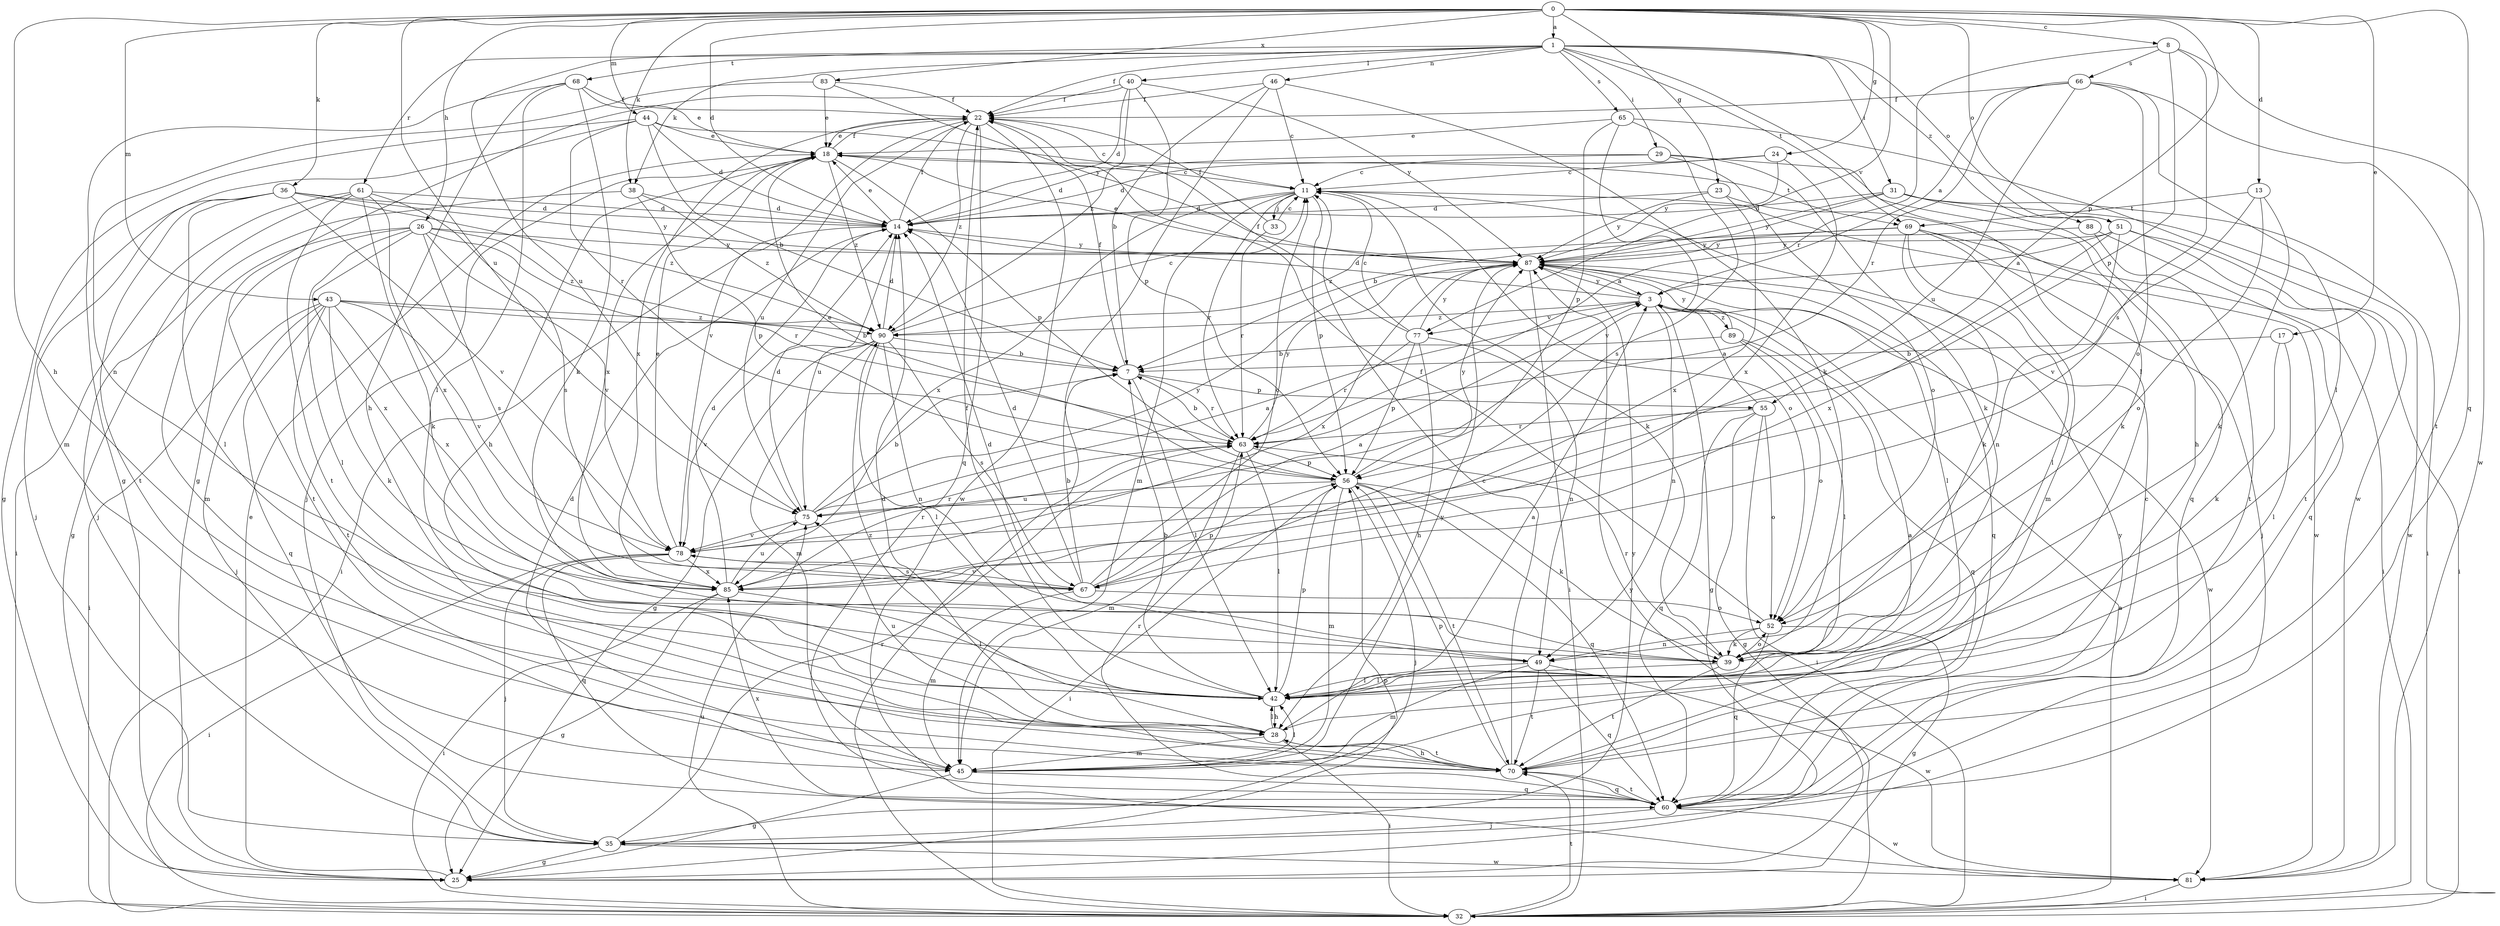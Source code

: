 strict digraph  {
0;
1;
3;
7;
8;
11;
13;
14;
17;
18;
22;
23;
24;
25;
26;
28;
29;
31;
32;
33;
35;
36;
38;
39;
40;
42;
43;
44;
45;
46;
49;
51;
52;
55;
56;
60;
61;
63;
65;
66;
67;
68;
69;
70;
75;
77;
78;
81;
83;
85;
87;
88;
89;
90;
0 -> 1  [label=a];
0 -> 8  [label=c];
0 -> 13  [label=d];
0 -> 14  [label=d];
0 -> 17  [label=e];
0 -> 23  [label=g];
0 -> 24  [label=g];
0 -> 26  [label=h];
0 -> 28  [label=h];
0 -> 36  [label=k];
0 -> 38  [label=k];
0 -> 43  [label=m];
0 -> 44  [label=m];
0 -> 51  [label=o];
0 -> 55  [label=p];
0 -> 60  [label=q];
0 -> 75  [label=u];
0 -> 77  [label=v];
0 -> 83  [label=x];
1 -> 22  [label=f];
1 -> 29  [label=i];
1 -> 31  [label=i];
1 -> 38  [label=k];
1 -> 40  [label=l];
1 -> 42  [label=l];
1 -> 46  [label=n];
1 -> 51  [label=o];
1 -> 61  [label=r];
1 -> 65  [label=s];
1 -> 68  [label=t];
1 -> 69  [label=t];
1 -> 75  [label=u];
1 -> 88  [label=z];
3 -> 14  [label=d];
3 -> 25  [label=g];
3 -> 49  [label=n];
3 -> 77  [label=v];
3 -> 81  [label=w];
3 -> 87  [label=y];
3 -> 89  [label=z];
3 -> 90  [label=z];
7 -> 22  [label=f];
7 -> 42  [label=l];
7 -> 55  [label=p];
7 -> 63  [label=r];
8 -> 56  [label=p];
8 -> 63  [label=r];
8 -> 66  [label=s];
8 -> 67  [label=s];
8 -> 81  [label=w];
11 -> 14  [label=d];
11 -> 33  [label=j];
11 -> 39  [label=k];
11 -> 45  [label=m];
11 -> 52  [label=o];
11 -> 56  [label=p];
11 -> 63  [label=r];
11 -> 81  [label=w];
11 -> 85  [label=x];
13 -> 39  [label=k];
13 -> 52  [label=o];
13 -> 69  [label=t];
13 -> 78  [label=v];
14 -> 18  [label=e];
14 -> 22  [label=f];
14 -> 32  [label=i];
14 -> 75  [label=u];
14 -> 87  [label=y];
17 -> 7  [label=b];
17 -> 39  [label=k];
17 -> 42  [label=l];
18 -> 11  [label=c];
18 -> 22  [label=f];
18 -> 28  [label=h];
18 -> 35  [label=j];
18 -> 56  [label=p];
18 -> 69  [label=t];
18 -> 85  [label=x];
18 -> 90  [label=z];
22 -> 18  [label=e];
22 -> 60  [label=q];
22 -> 75  [label=u];
22 -> 78  [label=v];
22 -> 81  [label=w];
22 -> 85  [label=x];
22 -> 90  [label=z];
23 -> 14  [label=d];
23 -> 39  [label=k];
23 -> 85  [label=x];
23 -> 87  [label=y];
24 -> 11  [label=c];
24 -> 14  [label=d];
24 -> 85  [label=x];
24 -> 87  [label=y];
25 -> 18  [label=e];
25 -> 56  [label=p];
26 -> 42  [label=l];
26 -> 45  [label=m];
26 -> 63  [label=r];
26 -> 67  [label=s];
26 -> 70  [label=t];
26 -> 78  [label=v];
26 -> 85  [label=x];
26 -> 87  [label=y];
26 -> 90  [label=z];
28 -> 3  [label=a];
28 -> 32  [label=i];
28 -> 42  [label=l];
28 -> 45  [label=m];
28 -> 70  [label=t];
28 -> 75  [label=u];
28 -> 90  [label=z];
29 -> 11  [label=c];
29 -> 14  [label=d];
29 -> 28  [label=h];
29 -> 39  [label=k];
29 -> 52  [label=o];
31 -> 7  [label=b];
31 -> 14  [label=d];
31 -> 32  [label=i];
31 -> 60  [label=q];
31 -> 81  [label=w];
31 -> 87  [label=y];
32 -> 3  [label=a];
32 -> 70  [label=t];
32 -> 75  [label=u];
32 -> 87  [label=y];
33 -> 11  [label=c];
33 -> 22  [label=f];
33 -> 63  [label=r];
35 -> 25  [label=g];
35 -> 63  [label=r];
35 -> 81  [label=w];
35 -> 87  [label=y];
36 -> 14  [label=d];
36 -> 35  [label=j];
36 -> 42  [label=l];
36 -> 70  [label=t];
36 -> 78  [label=v];
36 -> 87  [label=y];
36 -> 90  [label=z];
38 -> 14  [label=d];
38 -> 35  [label=j];
38 -> 56  [label=p];
38 -> 90  [label=z];
39 -> 42  [label=l];
39 -> 52  [label=o];
39 -> 63  [label=r];
39 -> 70  [label=t];
40 -> 14  [label=d];
40 -> 22  [label=f];
40 -> 25  [label=g];
40 -> 56  [label=p];
40 -> 87  [label=y];
40 -> 90  [label=z];
42 -> 7  [label=b];
42 -> 22  [label=f];
42 -> 28  [label=h];
42 -> 56  [label=p];
43 -> 7  [label=b];
43 -> 32  [label=i];
43 -> 35  [label=j];
43 -> 39  [label=k];
43 -> 60  [label=q];
43 -> 70  [label=t];
43 -> 78  [label=v];
43 -> 85  [label=x];
43 -> 90  [label=z];
44 -> 7  [label=b];
44 -> 11  [label=c];
44 -> 14  [label=d];
44 -> 18  [label=e];
44 -> 25  [label=g];
44 -> 45  [label=m];
44 -> 63  [label=r];
45 -> 14  [label=d];
45 -> 25  [label=g];
45 -> 42  [label=l];
45 -> 60  [label=q];
45 -> 87  [label=y];
46 -> 7  [label=b];
46 -> 11  [label=c];
46 -> 22  [label=f];
46 -> 32  [label=i];
46 -> 39  [label=k];
49 -> 14  [label=d];
49 -> 42  [label=l];
49 -> 45  [label=m];
49 -> 60  [label=q];
49 -> 70  [label=t];
49 -> 81  [label=w];
51 -> 3  [label=a];
51 -> 32  [label=i];
51 -> 49  [label=n];
51 -> 70  [label=t];
51 -> 85  [label=x];
51 -> 87  [label=y];
52 -> 22  [label=f];
52 -> 25  [label=g];
52 -> 39  [label=k];
52 -> 49  [label=n];
52 -> 60  [label=q];
55 -> 3  [label=a];
55 -> 25  [label=g];
55 -> 32  [label=i];
55 -> 52  [label=o];
55 -> 60  [label=q];
55 -> 63  [label=r];
56 -> 18  [label=e];
56 -> 32  [label=i];
56 -> 35  [label=j];
56 -> 39  [label=k];
56 -> 45  [label=m];
56 -> 60  [label=q];
56 -> 70  [label=t];
56 -> 75  [label=u];
56 -> 87  [label=y];
60 -> 11  [label=c];
60 -> 35  [label=j];
60 -> 63  [label=r];
60 -> 70  [label=t];
60 -> 81  [label=w];
60 -> 85  [label=x];
60 -> 87  [label=y];
61 -> 14  [label=d];
61 -> 25  [label=g];
61 -> 32  [label=i];
61 -> 39  [label=k];
61 -> 67  [label=s];
61 -> 70  [label=t];
61 -> 85  [label=x];
63 -> 7  [label=b];
63 -> 42  [label=l];
63 -> 45  [label=m];
63 -> 56  [label=p];
63 -> 87  [label=y];
65 -> 18  [label=e];
65 -> 56  [label=p];
65 -> 67  [label=s];
65 -> 78  [label=v];
65 -> 81  [label=w];
66 -> 3  [label=a];
66 -> 22  [label=f];
66 -> 42  [label=l];
66 -> 52  [label=o];
66 -> 63  [label=r];
66 -> 70  [label=t];
66 -> 75  [label=u];
67 -> 3  [label=a];
67 -> 7  [label=b];
67 -> 11  [label=c];
67 -> 14  [label=d];
67 -> 45  [label=m];
67 -> 52  [label=o];
67 -> 56  [label=p];
67 -> 78  [label=v];
68 -> 18  [label=e];
68 -> 22  [label=f];
68 -> 25  [label=g];
68 -> 28  [label=h];
68 -> 39  [label=k];
68 -> 42  [label=l];
69 -> 32  [label=i];
69 -> 35  [label=j];
69 -> 39  [label=k];
69 -> 42  [label=l];
69 -> 45  [label=m];
69 -> 87  [label=y];
69 -> 90  [label=z];
70 -> 3  [label=a];
70 -> 11  [label=c];
70 -> 14  [label=d];
70 -> 28  [label=h];
70 -> 56  [label=p];
70 -> 60  [label=q];
75 -> 3  [label=a];
75 -> 7  [label=b];
75 -> 14  [label=d];
75 -> 78  [label=v];
75 -> 87  [label=y];
77 -> 11  [label=c];
77 -> 22  [label=f];
77 -> 28  [label=h];
77 -> 49  [label=n];
77 -> 56  [label=p];
77 -> 63  [label=r];
77 -> 87  [label=y];
78 -> 18  [label=e];
78 -> 32  [label=i];
78 -> 35  [label=j];
78 -> 60  [label=q];
78 -> 63  [label=r];
78 -> 67  [label=s];
78 -> 85  [label=x];
81 -> 32  [label=i];
83 -> 18  [label=e];
83 -> 22  [label=f];
83 -> 49  [label=n];
83 -> 87  [label=y];
85 -> 14  [label=d];
85 -> 25  [label=g];
85 -> 32  [label=i];
85 -> 42  [label=l];
85 -> 63  [label=r];
85 -> 75  [label=u];
87 -> 3  [label=a];
87 -> 18  [label=e];
87 -> 32  [label=i];
87 -> 42  [label=l];
87 -> 60  [label=q];
87 -> 85  [label=x];
88 -> 60  [label=q];
88 -> 70  [label=t];
88 -> 87  [label=y];
89 -> 7  [label=b];
89 -> 42  [label=l];
89 -> 52  [label=o];
89 -> 60  [label=q];
89 -> 87  [label=y];
90 -> 7  [label=b];
90 -> 11  [label=c];
90 -> 14  [label=d];
90 -> 25  [label=g];
90 -> 42  [label=l];
90 -> 45  [label=m];
90 -> 49  [label=n];
90 -> 67  [label=s];
90 -> 78  [label=v];
}
